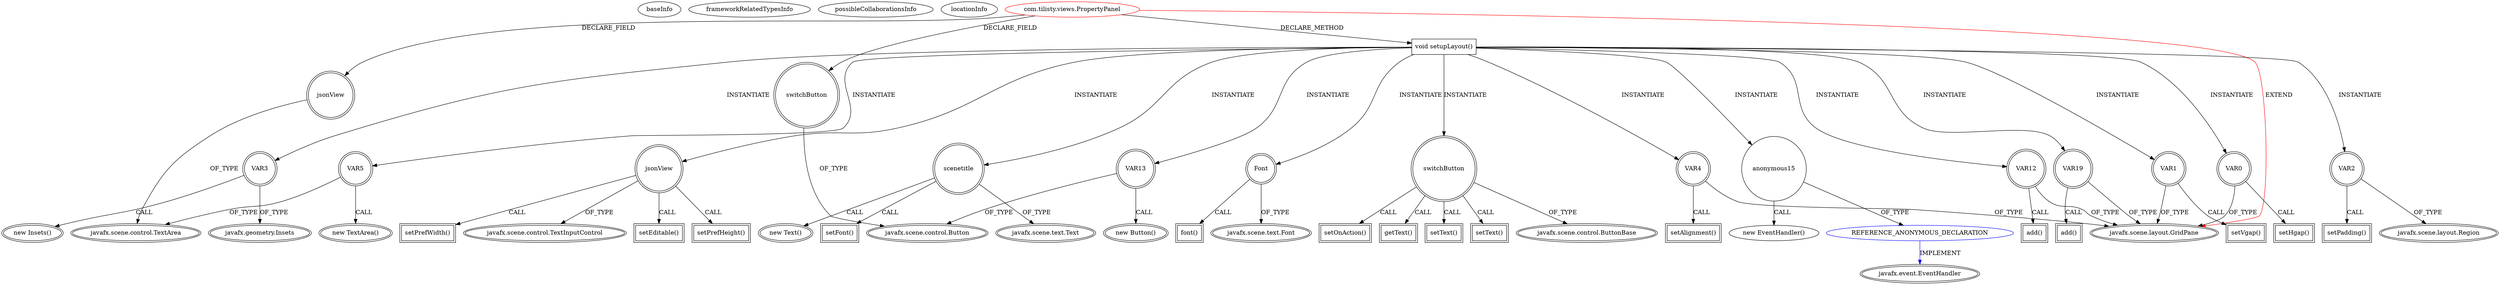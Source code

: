 digraph {
baseInfo[graphId=3412,category="extension_graph",isAnonymous=false,possibleRelation=true]
frameworkRelatedTypesInfo[0="javafx.scene.layout.GridPane"]
possibleCollaborationsInfo[0="3412~CLIENT_METHOD_DECLARATION-INSTANTIATION-~javafx.scene.layout.GridPane ~javafx.event.EventHandler ~false~true"]
locationInfo[projectName="jsnsimpson-tilisty",filePath="/jsnsimpson-tilisty/tilisty-master/src/com/tilisty/views/PropertyPanel.java",contextSignature="PropertyPanel",graphId="3412"]
0[label="com.tilisty.views.PropertyPanel",vertexType="ROOT_CLIENT_CLASS_DECLARATION",isFrameworkType=false,color=red]
1[label="javafx.scene.layout.GridPane",vertexType="FRAMEWORK_CLASS_TYPE",isFrameworkType=true,peripheries=2]
2[label="jsonView",vertexType="FIELD_DECLARATION",isFrameworkType=true,peripheries=2,shape=circle]
3[label="javafx.scene.control.TextArea",vertexType="FRAMEWORK_CLASS_TYPE",isFrameworkType=true,peripheries=2]
4[label="switchButton",vertexType="FIELD_DECLARATION",isFrameworkType=true,peripheries=2,shape=circle]
5[label="javafx.scene.control.Button",vertexType="FRAMEWORK_CLASS_TYPE",isFrameworkType=true,peripheries=2]
6[label="void setupLayout()",vertexType="CLIENT_METHOD_DECLARATION",isFrameworkType=false,shape=box]
7[label="VAR0",vertexType="VARIABLE_EXPRESION",isFrameworkType=true,peripheries=2,shape=circle]
8[label="setHgap()",vertexType="INSIDE_CALL",isFrameworkType=true,peripheries=2,shape=box]
10[label="VAR1",vertexType="VARIABLE_EXPRESION",isFrameworkType=true,peripheries=2,shape=circle]
11[label="setVgap()",vertexType="INSIDE_CALL",isFrameworkType=true,peripheries=2,shape=box]
13[label="VAR2",vertexType="VARIABLE_EXPRESION",isFrameworkType=true,peripheries=2,shape=circle]
15[label="javafx.scene.layout.Region",vertexType="FRAMEWORK_CLASS_TYPE",isFrameworkType=true,peripheries=2]
14[label="setPadding()",vertexType="INSIDE_CALL",isFrameworkType=true,peripheries=2,shape=box]
17[label="VAR3",vertexType="VARIABLE_EXPRESION",isFrameworkType=true,peripheries=2,shape=circle]
18[label="javafx.geometry.Insets",vertexType="FRAMEWORK_CLASS_TYPE",isFrameworkType=true,peripheries=2]
16[label="new Insets()",vertexType="CONSTRUCTOR_CALL",isFrameworkType=true,peripheries=2]
19[label="VAR4",vertexType="VARIABLE_EXPRESION",isFrameworkType=true,peripheries=2,shape=circle]
20[label="setAlignment()",vertexType="INSIDE_CALL",isFrameworkType=true,peripheries=2,shape=box]
23[label="VAR5",vertexType="VARIABLE_EXPRESION",isFrameworkType=true,peripheries=2,shape=circle]
22[label="new TextArea()",vertexType="CONSTRUCTOR_CALL",isFrameworkType=true,peripheries=2]
25[label="jsonView",vertexType="VARIABLE_EXPRESION",isFrameworkType=true,peripheries=2,shape=circle]
27[label="javafx.scene.control.TextInputControl",vertexType="FRAMEWORK_CLASS_TYPE",isFrameworkType=true,peripheries=2]
26[label="setEditable()",vertexType="INSIDE_CALL",isFrameworkType=true,peripheries=2,shape=box]
29[label="setPrefHeight()",vertexType="INSIDE_CALL",isFrameworkType=true,peripheries=2,shape=box]
31[label="setPrefWidth()",vertexType="INSIDE_CALL",isFrameworkType=true,peripheries=2,shape=box]
33[label="scenetitle",vertexType="VARIABLE_EXPRESION",isFrameworkType=true,peripheries=2,shape=circle]
34[label="javafx.scene.text.Text",vertexType="FRAMEWORK_CLASS_TYPE",isFrameworkType=true,peripheries=2]
32[label="new Text()",vertexType="CONSTRUCTOR_CALL",isFrameworkType=true,peripheries=2]
36[label="setFont()",vertexType="INSIDE_CALL",isFrameworkType=true,peripheries=2,shape=box]
37[label="Font",vertexType="VARIABLE_EXPRESION",isFrameworkType=true,peripheries=2,shape=circle]
39[label="javafx.scene.text.Font",vertexType="FRAMEWORK_CLASS_TYPE",isFrameworkType=true,peripheries=2]
38[label="font()",vertexType="INSIDE_CALL",isFrameworkType=true,peripheries=2,shape=box]
40[label="VAR12",vertexType="VARIABLE_EXPRESION",isFrameworkType=true,peripheries=2,shape=circle]
41[label="add()",vertexType="INSIDE_CALL",isFrameworkType=true,peripheries=2,shape=box]
44[label="VAR13",vertexType="VARIABLE_EXPRESION",isFrameworkType=true,peripheries=2,shape=circle]
43[label="new Button()",vertexType="CONSTRUCTOR_CALL",isFrameworkType=true,peripheries=2]
46[label="switchButton",vertexType="VARIABLE_EXPRESION",isFrameworkType=true,peripheries=2,shape=circle]
48[label="javafx.scene.control.ButtonBase",vertexType="FRAMEWORK_CLASS_TYPE",isFrameworkType=true,peripheries=2]
47[label="setOnAction()",vertexType="INSIDE_CALL",isFrameworkType=true,peripheries=2,shape=box]
50[label="anonymous15",vertexType="VARIABLE_EXPRESION",isFrameworkType=false,shape=circle]
51[label="REFERENCE_ANONYMOUS_DECLARATION",vertexType="REFERENCE_ANONYMOUS_DECLARATION",isFrameworkType=false,color=blue]
52[label="javafx.event.EventHandler",vertexType="FRAMEWORK_INTERFACE_TYPE",isFrameworkType=true,peripheries=2]
49[label="new EventHandler()",vertexType="CONSTRUCTOR_CALL",isFrameworkType=false]
54[label="getText()",vertexType="INSIDE_CALL",isFrameworkType=true,peripheries=2,shape=box]
56[label="setText()",vertexType="INSIDE_CALL",isFrameworkType=true,peripheries=2,shape=box]
58[label="setText()",vertexType="INSIDE_CALL",isFrameworkType=true,peripheries=2,shape=box]
59[label="VAR19",vertexType="VARIABLE_EXPRESION",isFrameworkType=true,peripheries=2,shape=circle]
60[label="add()",vertexType="INSIDE_CALL",isFrameworkType=true,peripheries=2,shape=box]
0->1[label="EXTEND",color=red]
0->2[label="DECLARE_FIELD"]
2->3[label="OF_TYPE"]
0->4[label="DECLARE_FIELD"]
4->5[label="OF_TYPE"]
0->6[label="DECLARE_METHOD"]
6->7[label="INSTANTIATE"]
7->1[label="OF_TYPE"]
7->8[label="CALL"]
6->10[label="INSTANTIATE"]
10->1[label="OF_TYPE"]
10->11[label="CALL"]
6->13[label="INSTANTIATE"]
13->15[label="OF_TYPE"]
13->14[label="CALL"]
6->17[label="INSTANTIATE"]
17->18[label="OF_TYPE"]
17->16[label="CALL"]
6->19[label="INSTANTIATE"]
19->1[label="OF_TYPE"]
19->20[label="CALL"]
6->23[label="INSTANTIATE"]
23->3[label="OF_TYPE"]
23->22[label="CALL"]
6->25[label="INSTANTIATE"]
25->27[label="OF_TYPE"]
25->26[label="CALL"]
25->29[label="CALL"]
25->31[label="CALL"]
6->33[label="INSTANTIATE"]
33->34[label="OF_TYPE"]
33->32[label="CALL"]
33->36[label="CALL"]
6->37[label="INSTANTIATE"]
37->39[label="OF_TYPE"]
37->38[label="CALL"]
6->40[label="INSTANTIATE"]
40->1[label="OF_TYPE"]
40->41[label="CALL"]
6->44[label="INSTANTIATE"]
44->5[label="OF_TYPE"]
44->43[label="CALL"]
6->46[label="INSTANTIATE"]
46->48[label="OF_TYPE"]
46->47[label="CALL"]
6->50[label="INSTANTIATE"]
51->52[label="IMPLEMENT",color=blue]
50->51[label="OF_TYPE"]
50->49[label="CALL"]
46->54[label="CALL"]
46->56[label="CALL"]
46->58[label="CALL"]
6->59[label="INSTANTIATE"]
59->1[label="OF_TYPE"]
59->60[label="CALL"]
}
